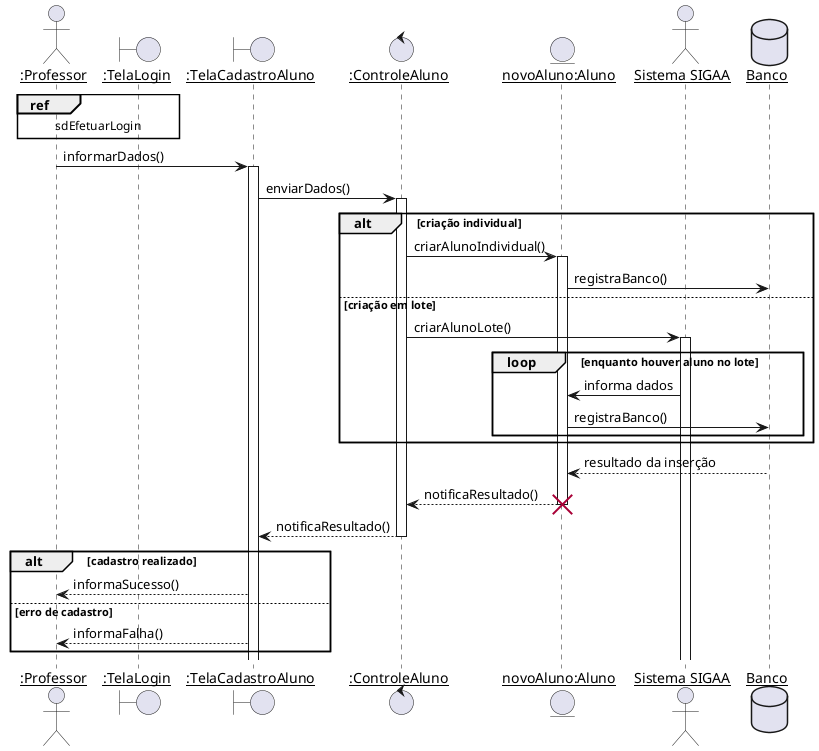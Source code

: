 @startuml
skinparam sequenceParticipant underline

actor ":Professor"  as Professor
boundary ":TelaLogin"   as TelaLogin
boundary ":TelaCadastroAluno"    as TelaCadastroAluno
control ":ControleAluno" as ControleAluno
entity "novoAluno:Aluno" as novoAluno
actor "Sistema SIGAA" as SIGAA
database Banco

ref over Professor, TelaLogin : sdEfetuarLogin

Professor -> TelaCadastroAluno ++: informarDados()
TelaCadastroAluno -> ControleAluno ++: enviarDados()
alt criação individual
    ControleAluno -> novoAluno ++: criarAlunoIndividual()
    novoAluno -> Banco : registraBanco()
else criação em lote
    ControleAluno -> SIGAA ++: criarAlunoLote()
    loop enquanto houver aluno no lote
        SIGAA -> novoAluno : informa dados
        novoAluno -> Banco : registraBanco()
    end
end
Banco --> novoAluno : resultado da inserção
novoAluno --> ControleAluno --: notificaResultado()
destroy novoAluno
ControleAluno --> TelaCadastroAluno --: notificaResultado()

alt cadastro realizado
    TelaCadastroAluno --> Professor : informaSucesso()
else erro de cadastro
    TelaCadastroAluno --> Professor : informaFalha()
end
@enduml